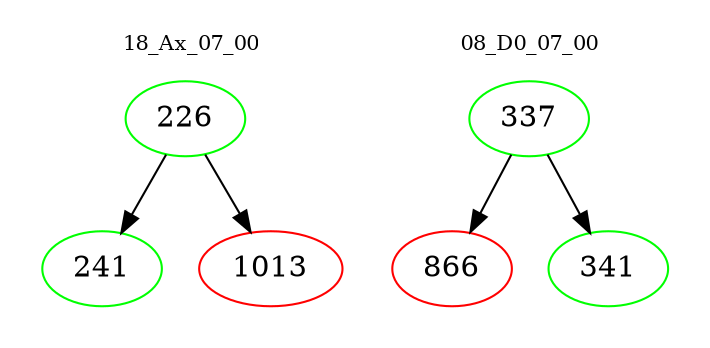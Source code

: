 digraph{
subgraph cluster_0 {
color = white
label = "18_Ax_07_00";
fontsize=10;
T0_226 [label="226", color="green"]
T0_226 -> T0_241 [color="black"]
T0_241 [label="241", color="green"]
T0_226 -> T0_1013 [color="black"]
T0_1013 [label="1013", color="red"]
}
subgraph cluster_1 {
color = white
label = "08_D0_07_00";
fontsize=10;
T1_337 [label="337", color="green"]
T1_337 -> T1_866 [color="black"]
T1_866 [label="866", color="red"]
T1_337 -> T1_341 [color="black"]
T1_341 [label="341", color="green"]
}
}
